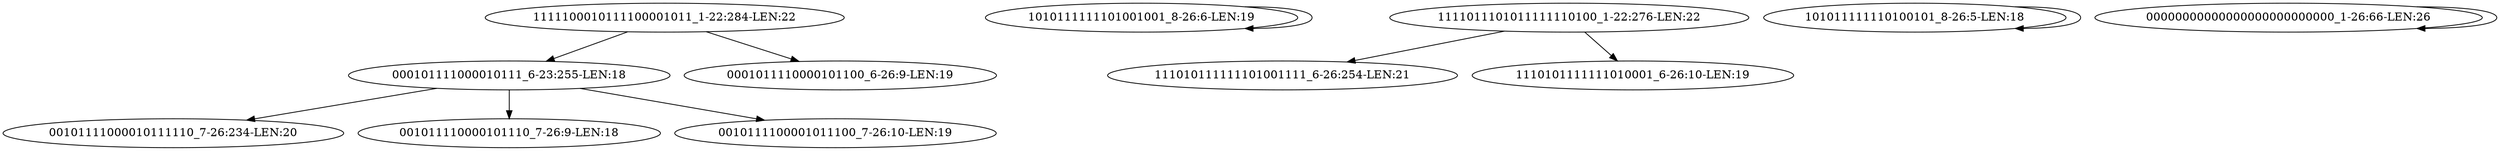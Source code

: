 digraph G {
    "000101111000010111_6-23:255-LEN:18" -> "00101111000010111110_7-26:234-LEN:20";
    "000101111000010111_6-23:255-LEN:18" -> "001011110000101110_7-26:9-LEN:18";
    "000101111000010111_6-23:255-LEN:18" -> "0010111100001011100_7-26:10-LEN:19";
    "1111100010111100001011_1-22:284-LEN:22" -> "000101111000010111_6-23:255-LEN:18";
    "1111100010111100001011_1-22:284-LEN:22" -> "0001011110000101100_6-26:9-LEN:19";
    "1010111111101001001_8-26:6-LEN:19" -> "1010111111101001001_8-26:6-LEN:19";
    "1111011101011111110100_1-22:276-LEN:22" -> "111010111111101001111_6-26:254-LEN:21";
    "1111011101011111110100_1-22:276-LEN:22" -> "1110101111111010001_6-26:10-LEN:19";
    "101011111110100101_8-26:5-LEN:18" -> "101011111110100101_8-26:5-LEN:18";
    "00000000000000000000000000_1-26:66-LEN:26" -> "00000000000000000000000000_1-26:66-LEN:26";
}
